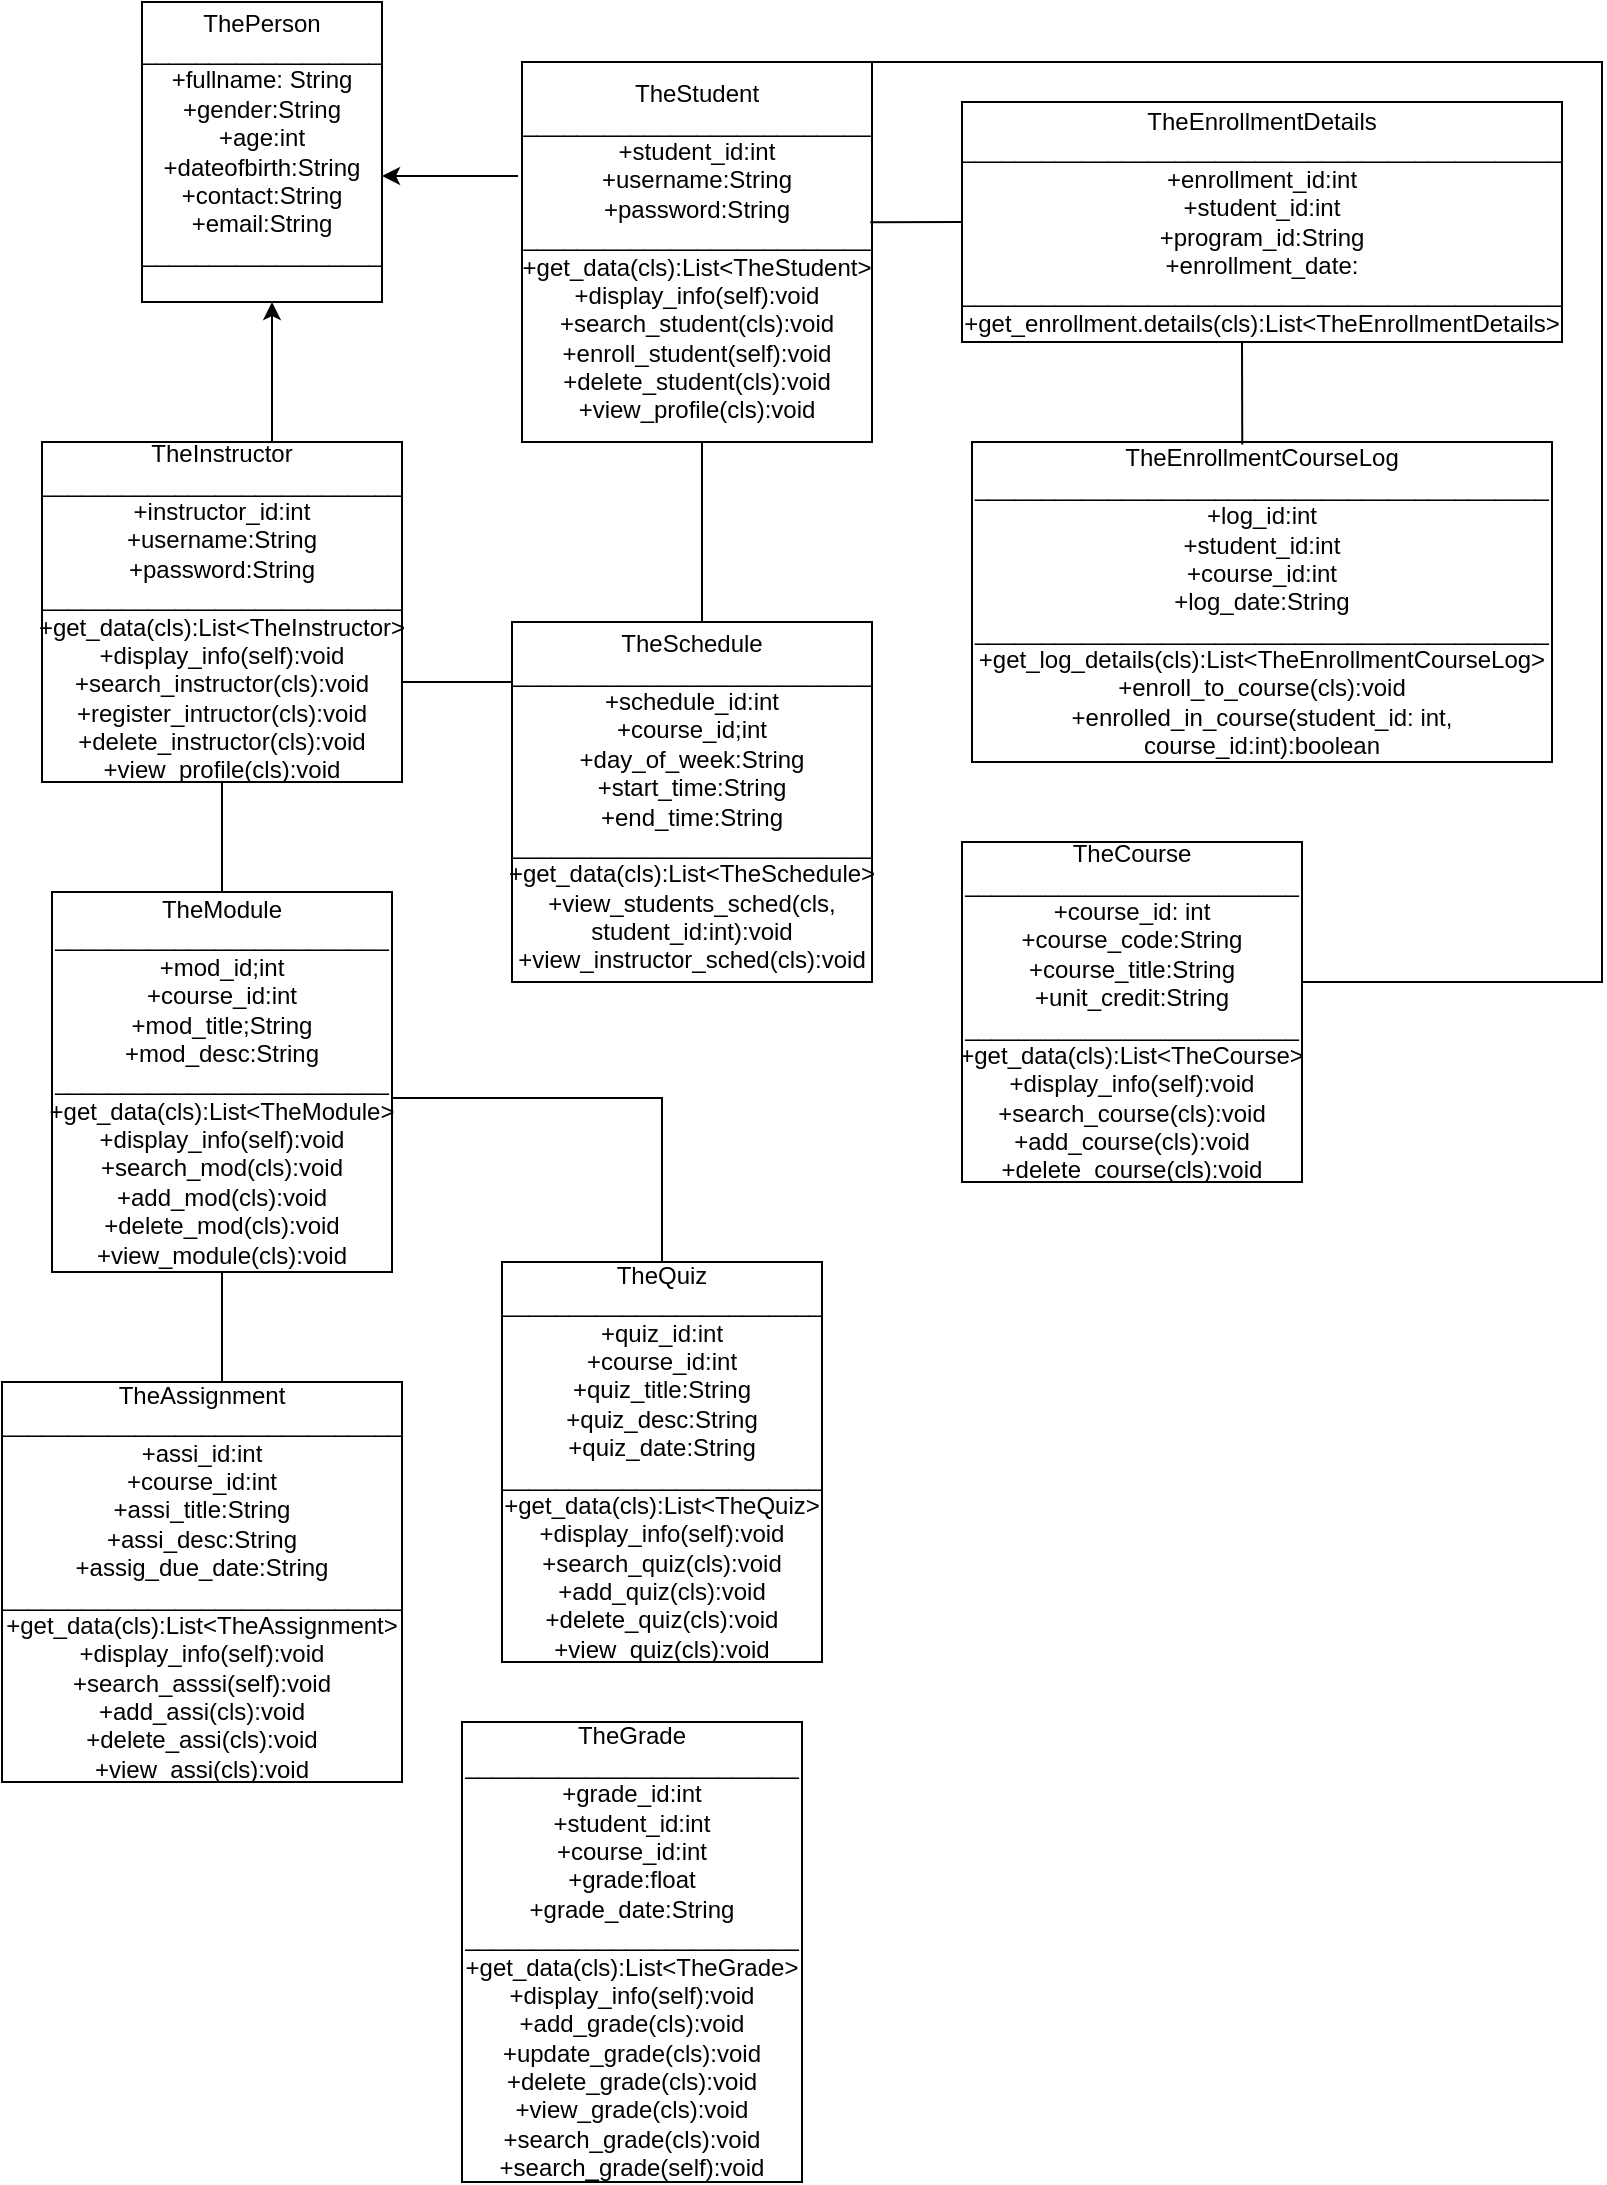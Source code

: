 <mxfile version="25.0.1">
  <diagram name="Page-1" id="Rf4UvjwzYtVdhP1s1pw-">
    <mxGraphModel dx="1985" dy="857" grid="1" gridSize="10" guides="1" tooltips="1" connect="1" arrows="1" fold="1" page="1" pageScale="1" pageWidth="850" pageHeight="1100" math="0" shadow="0">
      <root>
        <mxCell id="0" />
        <mxCell id="1" parent="0" />
        <mxCell id="CT0BMajqLd-1b2EbhUxT-19" value="TheStudent&lt;div&gt;__________________________&lt;br&gt;&lt;div&gt;+student_id:int&lt;/div&gt;&lt;div&gt;&lt;span style=&quot;background-color: initial;&quot;&gt;+username:String&lt;/span&gt;&lt;/div&gt;&lt;div&gt;+password:String&lt;/div&gt;&lt;div&gt;_______________&lt;span style=&quot;background-color: initial;&quot;&gt;___________&lt;/span&gt;&lt;/div&gt;&lt;div&gt;&lt;span style=&quot;background-color: initial;&quot;&gt;+get_data(cls):List&amp;lt;TheStudent&amp;gt;&lt;/span&gt;&lt;/div&gt;&lt;div&gt;&lt;span style=&quot;background-color: initial;&quot;&gt;+display_info(self):void&lt;/span&gt;&lt;/div&gt;&lt;div&gt;&lt;span style=&quot;background-color: initial;&quot;&gt;+search_student(cls):void&lt;/span&gt;&lt;/div&gt;&lt;div&gt;&lt;span style=&quot;background-color: initial;&quot;&gt;+enroll_student(self):void&lt;/span&gt;&lt;/div&gt;&lt;div&gt;&lt;span style=&quot;background-color: initial;&quot;&gt;+delete_student(cls):void&lt;/span&gt;&lt;/div&gt;&lt;/div&gt;&lt;div&gt;+view_profile(cls):void&lt;/div&gt;" style="rounded=0;whiteSpace=wrap;html=1;" parent="1" vertex="1">
          <mxGeometry x="270" y="40" width="175" height="190" as="geometry" />
        </mxCell>
        <mxCell id="CT0BMajqLd-1b2EbhUxT-20" value="ThePerson&lt;div&gt;__________________&lt;/div&gt;&lt;div&gt;&lt;span style=&quot;background-color: initial;&quot;&gt;+fullname: String&lt;/span&gt;&lt;/div&gt;&lt;div&gt;&lt;div&gt;+gender:String&lt;/div&gt;&lt;div&gt;+age:int&lt;/div&gt;&lt;div&gt;+dateofbirth:String&lt;/div&gt;&lt;div&gt;+contact:String&lt;/div&gt;&lt;div&gt;+email:String&lt;/div&gt;&lt;/div&gt;&lt;div&gt;__________________&lt;/div&gt;&lt;div&gt;&lt;br&gt;&lt;/div&gt;" style="rounded=0;whiteSpace=wrap;html=1;" parent="1" vertex="1">
          <mxGeometry x="80" y="10" width="120" height="150" as="geometry" />
        </mxCell>
        <mxCell id="CT0BMajqLd-1b2EbhUxT-22" value="TheInstructor&lt;div&gt;___________________________&lt;/div&gt;&lt;div&gt;+instructor_id:int&lt;/div&gt;&lt;div&gt;+username:String&lt;/div&gt;&lt;div&gt;+password:String&lt;/div&gt;&lt;div&gt;___________________________&lt;/div&gt;&lt;div&gt;+get_data(cls):List&amp;lt;TheInstructor&amp;gt;&lt;/div&gt;&lt;div&gt;+display_info(self):void&lt;/div&gt;&lt;div&gt;+search_instructor(cls):void&lt;/div&gt;&lt;div&gt;+register_intructor(cls):void&lt;/div&gt;&lt;div&gt;+delete_instructor(cls):void&lt;/div&gt;&lt;div&gt;+view_profile(cls):void&lt;/div&gt;" style="rounded=0;whiteSpace=wrap;html=1;" parent="1" vertex="1">
          <mxGeometry x="30" y="230" width="180" height="170" as="geometry" />
        </mxCell>
        <mxCell id="AhVs2tSUoH5bwmTK80fG-1" value="TheCourse&lt;div&gt;_________________________&lt;/div&gt;&lt;div&gt;+course_id: int&lt;/div&gt;&lt;div&gt;+course_code:String&lt;/div&gt;&lt;div&gt;&lt;span style=&quot;background-color: initial;&quot;&gt;+course_title:String&lt;/span&gt;&lt;/div&gt;&lt;div&gt;+unit_credit:String&lt;/div&gt;&lt;div&gt;&lt;span style=&quot;background-color: initial;&quot;&gt;_________________________&lt;/span&gt;&lt;/div&gt;&lt;div&gt;+get_data(cls):List&amp;lt;TheCourse&amp;gt;&lt;/div&gt;&lt;div&gt;+display_info(self):void&lt;/div&gt;&lt;div&gt;+search_course(cls):void&lt;/div&gt;&lt;div&gt;+add_course(cls):void&lt;/div&gt;&lt;div&gt;+delete_course(cls):void&lt;/div&gt;" style="rounded=0;whiteSpace=wrap;html=1;" parent="1" vertex="1">
          <mxGeometry x="490" y="430" width="170" height="170" as="geometry" />
        </mxCell>
        <mxCell id="AhVs2tSUoH5bwmTK80fG-2" value="TheEnrollmentDetails&lt;div&gt;_____________________________________________&lt;/div&gt;&lt;div&gt;+enrollment_id:int&lt;/div&gt;&lt;div&gt;&lt;span style=&quot;background-color: initial;&quot;&gt;+student_id:int&lt;/span&gt;&lt;/div&gt;&lt;div&gt;+program_id:String&lt;/div&gt;&lt;div&gt;+enrollment_date:&lt;/div&gt;&lt;div&gt;_____________________________________________&lt;/div&gt;&lt;div&gt;+get_enrollment.details(cls):List&amp;lt;TheEnrollmentDetails&amp;gt;&lt;/div&gt;" style="rounded=0;whiteSpace=wrap;html=1;" parent="1" vertex="1">
          <mxGeometry x="490" y="60" width="300" height="120" as="geometry" />
        </mxCell>
        <mxCell id="wsNIJTuGPOymeCivsnr0-1" value="TheAssignment&lt;div&gt;______________________________&lt;/div&gt;&lt;div&gt;+assi_id:int&lt;/div&gt;&lt;div&gt;+course_id:int&lt;/div&gt;&lt;div&gt;+assi_title:String&lt;/div&gt;&lt;div&gt;+assi_desc:String&lt;/div&gt;&lt;div&gt;+assig_due_date:String&lt;/div&gt;&lt;div&gt;______________________________&lt;/div&gt;&lt;div&gt;+get_data(cls):List&amp;lt;TheAssignment&amp;gt;&lt;/div&gt;&lt;div&gt;+display_info(self):void&lt;/div&gt;&lt;div&gt;&lt;span style=&quot;background-color: initial;&quot;&gt;+search_asssi(self):void&lt;/span&gt;&lt;/div&gt;&lt;div&gt;+add_assi(cls)&lt;span style=&quot;background-color: initial;&quot;&gt;:void&lt;/span&gt;&lt;/div&gt;&lt;div&gt;+delete_assi(cls)&lt;span style=&quot;background-color: initial;&quot;&gt;:void&lt;/span&gt;&lt;/div&gt;&lt;div&gt;+view_assi(cls)&lt;span style=&quot;background-color: initial;&quot;&gt;:void&lt;/span&gt;&lt;/div&gt;" style="rounded=0;whiteSpace=wrap;html=1;" parent="1" vertex="1">
          <mxGeometry x="10" y="700" width="200" height="200" as="geometry" />
        </mxCell>
        <mxCell id="wsNIJTuGPOymeCivsnr0-2" value="TheGrade&lt;div&gt;_________________________&lt;/div&gt;&lt;div&gt;+grade_id:int&lt;/div&gt;&lt;div&gt;+student_id:int&lt;/div&gt;&lt;div&gt;+course_id:int&lt;/div&gt;&lt;div&gt;+grade:float&lt;/div&gt;&lt;div&gt;+grade_date:String&lt;/div&gt;&lt;div&gt;_________________________&lt;/div&gt;&lt;div&gt;+get_data(cls)&lt;span style=&quot;background-color: initial;&quot;&gt;:List&amp;lt;TheGrade&amp;gt;&lt;/span&gt;&lt;/div&gt;&lt;div&gt;+display_info(self)&lt;span style=&quot;background-color: initial;&quot;&gt;:void&lt;/span&gt;&lt;span style=&quot;background-color: initial;&quot;&gt;&lt;/span&gt;&lt;/div&gt;&lt;div&gt;&lt;span style=&quot;background-color: initial;&quot;&gt;+add_grade(cls):void&lt;/span&gt;&lt;/div&gt;&lt;div&gt;+update_grade(cls):void&lt;/div&gt;&lt;div&gt;+delete_grade(cls):void&lt;/div&gt;&lt;div&gt;+view_grade(cls):void&lt;/div&gt;&lt;div&gt;+search_grade(cls):void&lt;/div&gt;&lt;div&gt;+search_grade(self)&lt;span style=&quot;background-color: initial;&quot;&gt;:void&lt;/span&gt;&lt;/div&gt;" style="rounded=0;whiteSpace=wrap;html=1;" parent="1" vertex="1">
          <mxGeometry x="240" y="870" width="170" height="230" as="geometry" />
        </mxCell>
        <mxCell id="wsNIJTuGPOymeCivsnr0-3" value="TheModule&lt;div&gt;_________________________&lt;/div&gt;&lt;div&gt;+mod_id;int&lt;/div&gt;&lt;div&gt;+course_id:int&lt;/div&gt;&lt;div&gt;+mod_title;String&lt;/div&gt;&lt;div&gt;+mod_desc:String&lt;/div&gt;&lt;div&gt;_________________________&lt;/div&gt;&lt;div&gt;+get_data(cls):List&amp;lt;TheModule&amp;gt;&lt;/div&gt;&lt;div&gt;+display_info(self):void&lt;/div&gt;&lt;div&gt;+search_mod(cls):void&lt;/div&gt;&lt;div&gt;+add_mod(cls):void&lt;/div&gt;&lt;div&gt;+delete_mod(cls):void&lt;/div&gt;&lt;div&gt;+view_module(cls):void&lt;/div&gt;" style="rounded=0;whiteSpace=wrap;html=1;" parent="1" vertex="1">
          <mxGeometry x="35" y="455" width="170" height="190" as="geometry" />
        </mxCell>
        <mxCell id="wsNIJTuGPOymeCivsnr0-4" value="TheQuiz&lt;div&gt;________________________&lt;/div&gt;&lt;div&gt;+quiz_id:int&lt;/div&gt;&lt;div&gt;+course_id:int&lt;/div&gt;&lt;div&gt;+quiz_title:String&lt;/div&gt;&lt;div&gt;+quiz_desc:String&lt;/div&gt;&lt;div&gt;+quiz_date:String&lt;/div&gt;&lt;div&gt;________________________&lt;/div&gt;&lt;div&gt;+get_data(cls)&lt;span style=&quot;background-color: initial;&quot;&gt;:List&amp;lt;TheQuiz&amp;gt;&lt;/span&gt;&lt;/div&gt;&lt;div&gt;+display_info(self)&lt;span style=&quot;background-color: initial;&quot;&gt;:void&lt;/span&gt;&lt;/div&gt;&lt;div&gt;+search_quiz(cls)&lt;span style=&quot;background-color: initial;&quot;&gt;:void&lt;/span&gt;&lt;/div&gt;&lt;div&gt;+add_quiz(cls)&lt;span style=&quot;background-color: initial;&quot;&gt;:void&lt;/span&gt;&lt;/div&gt;&lt;div&gt;+delete_quiz(cls)&lt;span style=&quot;background-color: initial;&quot;&gt;:void&lt;/span&gt;&lt;/div&gt;&lt;div&gt;+view_quiz(cls)&lt;span style=&quot;background-color: initial;&quot;&gt;:void&lt;/span&gt;&lt;/div&gt;" style="rounded=0;whiteSpace=wrap;html=1;" parent="1" vertex="1">
          <mxGeometry x="260" y="640" width="160" height="200" as="geometry" />
        </mxCell>
        <mxCell id="wsNIJTuGPOymeCivsnr0-5" value="TheSchedule&lt;div&gt;______&lt;span style=&quot;background-color: initial;&quot;&gt;_____________________&lt;/span&gt;&lt;/div&gt;&lt;div&gt;+schedule_id:int&lt;/div&gt;&lt;div&gt;+course_id;int&lt;/div&gt;&lt;div&gt;+day_of_week:String&lt;/div&gt;&lt;div&gt;+start_time:String&lt;/div&gt;&lt;div&gt;+end_time:String&lt;/div&gt;&lt;div&gt;___________________________&lt;/div&gt;&lt;div&gt;+get_data(cls):List&amp;lt;TheSchedule&amp;gt;&lt;/div&gt;&lt;div&gt;+view_students_sched(cls, student_id:int):void&lt;/div&gt;&lt;div&gt;+view_instructor_sched(cls):void&lt;/div&gt;" style="rounded=0;whiteSpace=wrap;html=1;" parent="1" vertex="1">
          <mxGeometry x="265" y="320" width="180" height="180" as="geometry" />
        </mxCell>
        <mxCell id="wsNIJTuGPOymeCivsnr0-6" value="TheEnrollmentCourseLog&lt;div&gt;___________________________________________&lt;/div&gt;&lt;div&gt;+log_id:int&lt;/div&gt;&lt;div&gt;+student_id:int&lt;/div&gt;&lt;div&gt;+course_id:int&lt;/div&gt;&lt;div&gt;+log_date:String&lt;/div&gt;&lt;div&gt;___________________________________________&lt;/div&gt;&lt;div&gt;+get_log_details(cls):List&amp;lt;TheEnrollmentCourseLog&amp;gt;&lt;/div&gt;&lt;div&gt;+enroll_to_course(cls):void&lt;/div&gt;&lt;div&gt;+enrolled_in_course(student_id: int, course_id:int):boolean&lt;/div&gt;" style="rounded=0;whiteSpace=wrap;html=1;" parent="1" vertex="1">
          <mxGeometry x="495" y="230" width="290" height="160" as="geometry" />
        </mxCell>
        <mxCell id="qdSiCGCTPexeRdPdAb83-1" value="" style="endArrow=none;html=1;rounded=0;exitX=0.5;exitY=0;exitDx=0;exitDy=0;entryX=0.5;entryY=1;entryDx=0;entryDy=0;" edge="1" parent="1" source="wsNIJTuGPOymeCivsnr0-3" target="CT0BMajqLd-1b2EbhUxT-22">
          <mxGeometry width="50" height="50" relative="1" as="geometry">
            <mxPoint x="290" y="360" as="sourcePoint" />
            <mxPoint x="340" y="310" as="targetPoint" />
          </mxGeometry>
        </mxCell>
        <mxCell id="qdSiCGCTPexeRdPdAb83-3" value="" style="endArrow=none;html=1;rounded=0;entryX=0.5;entryY=1;entryDx=0;entryDy=0;" edge="1" parent="1" target="wsNIJTuGPOymeCivsnr0-3">
          <mxGeometry width="50" height="50" relative="1" as="geometry">
            <mxPoint x="120" y="700" as="sourcePoint" />
            <mxPoint x="117" y="650" as="targetPoint" />
          </mxGeometry>
        </mxCell>
        <mxCell id="qdSiCGCTPexeRdPdAb83-4" value="" style="endArrow=none;html=1;rounded=0;entryX=0.75;entryY=1;entryDx=0;entryDy=0;" edge="1" parent="1">
          <mxGeometry width="50" height="50" relative="1" as="geometry">
            <mxPoint x="340" y="640" as="sourcePoint" />
            <mxPoint x="205" y="558.0" as="targetPoint" />
            <Array as="points">
              <mxPoint x="340" y="558" />
            </Array>
          </mxGeometry>
        </mxCell>
        <mxCell id="qdSiCGCTPexeRdPdAb83-6" value="" style="endArrow=classic;html=1;rounded=0;exitX=0.639;exitY=0;exitDx=0;exitDy=0;exitPerimeter=0;" edge="1" parent="1" source="CT0BMajqLd-1b2EbhUxT-22">
          <mxGeometry width="50" height="50" relative="1" as="geometry">
            <mxPoint x="95" y="210" as="sourcePoint" />
            <mxPoint x="145" y="160" as="targetPoint" />
          </mxGeometry>
        </mxCell>
        <mxCell id="qdSiCGCTPexeRdPdAb83-7" value="" style="endArrow=classic;html=1;rounded=0;" edge="1" parent="1">
          <mxGeometry width="50" height="50" relative="1" as="geometry">
            <mxPoint x="268" y="97" as="sourcePoint" />
            <mxPoint x="200" y="97" as="targetPoint" />
          </mxGeometry>
        </mxCell>
        <mxCell id="qdSiCGCTPexeRdPdAb83-8" value="" style="endArrow=none;html=1;rounded=0;exitX=0.995;exitY=0.422;exitDx=0;exitDy=0;exitPerimeter=0;" edge="1" parent="1" source="CT0BMajqLd-1b2EbhUxT-19">
          <mxGeometry width="50" height="50" relative="1" as="geometry">
            <mxPoint x="450" y="120" as="sourcePoint" />
            <mxPoint x="490" y="120" as="targetPoint" />
          </mxGeometry>
        </mxCell>
        <mxCell id="qdSiCGCTPexeRdPdAb83-9" value="" style="endArrow=none;html=1;rounded=0;exitX=0.466;exitY=0.008;exitDx=0;exitDy=0;exitPerimeter=0;" edge="1" parent="1" source="wsNIJTuGPOymeCivsnr0-6">
          <mxGeometry width="50" height="50" relative="1" as="geometry">
            <mxPoint x="580" y="230" as="sourcePoint" />
            <mxPoint x="630" y="180" as="targetPoint" />
          </mxGeometry>
        </mxCell>
        <mxCell id="qdSiCGCTPexeRdPdAb83-10" value="" style="endArrow=none;html=1;rounded=0;" edge="1" parent="1">
          <mxGeometry width="50" height="50" relative="1" as="geometry">
            <mxPoint x="360" y="320" as="sourcePoint" />
            <mxPoint x="360" y="230" as="targetPoint" />
          </mxGeometry>
        </mxCell>
        <mxCell id="qdSiCGCTPexeRdPdAb83-11" value="" style="endArrow=none;html=1;rounded=0;" edge="1" parent="1">
          <mxGeometry width="50" height="50" relative="1" as="geometry">
            <mxPoint x="210" y="350" as="sourcePoint" />
            <mxPoint x="265" y="350" as="targetPoint" />
          </mxGeometry>
        </mxCell>
        <mxCell id="qdSiCGCTPexeRdPdAb83-13" value="" style="endArrow=none;html=1;rounded=0;" edge="1" parent="1">
          <mxGeometry width="50" height="50" relative="1" as="geometry">
            <mxPoint x="445" y="40" as="sourcePoint" />
            <mxPoint x="660" y="500" as="targetPoint" />
            <Array as="points">
              <mxPoint x="810" y="40" />
              <mxPoint x="810" y="310" />
              <mxPoint x="810" y="500" />
              <mxPoint x="660" y="500" />
            </Array>
          </mxGeometry>
        </mxCell>
      </root>
    </mxGraphModel>
  </diagram>
</mxfile>
